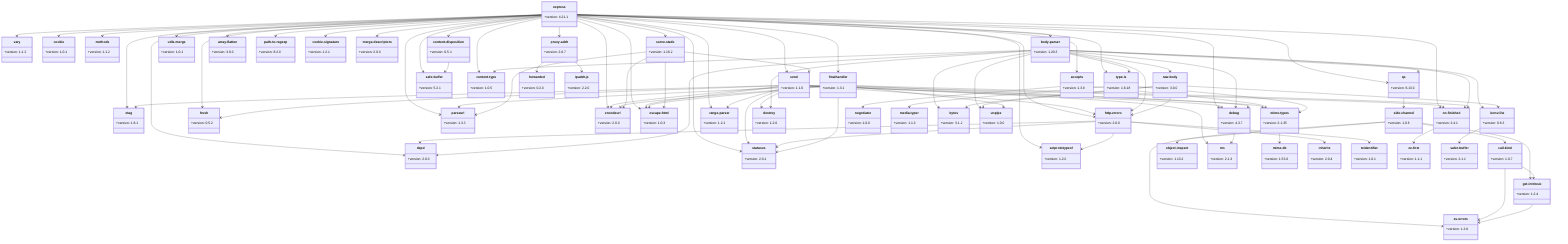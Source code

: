 classDiagram
  class express {
    +version: 4.21.1
  }
  express --> qs
  express --> depd
  express --> etag
  express --> send
  express --> vary
  express --> debug
  express --> fresh
  express --> cookie
  express --> accepts
  express --> methods
  express --> type-is
  express --> parseurl
  express --> statuses
  express --> encodeurl
  express --> proxy-addr
  express --> body-parser
  express --> escape-html
  express --> http-errors
  express --> on-finished
  express --> safe-buffer
  express --> utils-merge
  express --> content-type
  express --> finalhandler
  express --> range-parser
  express --> serve-static
  express --> array-flatten
  express --> path-to-regexp
  express --> setprototypeof
  express --> cookie-signature
  express --> merge-descriptors
  express --> content-disposition
  class qs {
    +version: 6.13.0
  }
  qs --> side-channel
  class side-channel {
    +version: 1.0.6
  }
  side-channel --> call-bind
  side-channel --> es-errors
  side-channel --> get-intrinsic
  side-channel --> object-inspect
  class call-bind {
    +version: 1.0.7
  }
  call-bind --> es-errors
  call-bind --> get-intrinsic
  class es-errors {
    +version: 1.3.0
  }
  class get-intrinsic {
    +version: 1.2.4
  }
  get-intrinsic --> es-errors
  class object-inspect {
    +version: 1.13.2
  }
  class depd {
    +version: 2.0.0
  }
  class etag {
    +version: 1.8.1
  }
  class send {
    +version: 1.1.0
  }
  send --> ms
  send --> etag
  send --> debug
  send --> fresh
  send --> destroy
  send --> statuses
  send --> encodeurl
  send --> mime-types
  send --> escape-html
  send --> http-errors
  send --> on-finished
  send --> range-parser
  class ms {
    +version: 2.1.3
  }
  class debug {
    +version: 4.3.7
  }
  debug --> ms
  class fresh {
    +version: 0.5.2
  }
  class destroy {
    +version: 1.2.0
  }
  class statuses {
    +version: 2.0.1
  }
  class encodeurl {
    +version: 2.0.0
  }
  class mime-types {
    +version: 2.1.35
  }
  mime-types --> mime-db
  class mime-db {
    +version: 1.53.0
  }
  class escape-html {
    +version: 1.0.3
  }
  class http-errors {
    +version: 2.0.0
  }
  http-errors --> depd
  http-errors --> inherits
  http-errors --> setprototypeof
  http-errors --> statuses
  http-errors --> toidentifier
  class inherits {
    +version: 2.0.4
  }
  class setprototypeof {
    +version: 1.2.0
  }
  class toidentifier {
    +version: 1.0.1
  }
  class on-finished {
    +version: 2.4.1
  }
  on-finished --> ee-first
  class ee-first {
    +version: 1.1.1
  }
  class range-parser {
    +version: 1.2.1
  }
  class vary {
    +version: 1.1.2
  }
  class cookie {
    +version: 1.0.1
  }
  class accepts {
    +version: 1.3.8
  }
  accepts --> mime-types
  accepts --> negotiator
  class negotiator {
    +version: 1.0.0
  }
  class methods {
    +version: 1.1.2
  }
  class type-is {
    +version: 1.6.18
  }
  type-is --> mime-types
  type-is --> media-typer
  class media-typer {
    +version: 1.1.0
  }
  class parseurl {
    +version: 1.3.3
  }
  class proxy-addr {
    +version: 2.0.7
  }
  proxy-addr --> forwarded
  proxy-addr --> ipaddr.js
  class forwarded {
    +version: 0.2.0
  }
  class ipaddr.js {
    +version: 2.2.0
  }
  class body-parser {
    +version: 1.20.3
  }
  body-parser --> qs
  body-parser --> depd
  body-parser --> bytes
  body-parser --> debug
  body-parser --> unpipe
  body-parser --> destroy
  body-parser --> type-is
  body-parser --> raw-body
  body-parser --> iconv-lite
  body-parser --> http-errors
  body-parser --> on-finished
  body-parser --> content-type
  class bytes {
    +version: 3.1.2
  }
  class unpipe {
    +version: 1.0.0
  }
  class raw-body {
    +version: 3.0.0
  }
  raw-body --> bytes
  raw-body --> http-errors
  raw-body --> iconv-lite
  raw-body --> unpipe
  class iconv-lite {
    +version: 0.6.3
  }
  iconv-lite --> safer-buffer
  class safer-buffer {
    +version: 2.1.2
  }
  class content-type {
    +version: 1.0.5
  }
  class safe-buffer {
    +version: 5.2.1
  }
  class utils-merge {
    +version: 1.0.1
  }
  class finalhandler {
    +version: 1.3.1
  }
  finalhandler --> debug
  finalhandler --> encodeurl
  finalhandler --> escape-html
  finalhandler --> on-finished
  finalhandler --> parseurl
  finalhandler --> statuses
  finalhandler --> unpipe
  class serve-static {
    +version: 1.16.2
  }
  serve-static --> encodeurl
  serve-static --> escape-html
  serve-static --> parseurl
  serve-static --> send
  class array-flatten {
    +version: 3.0.0
  }
  class path-to-regexp {
    +version: 8.2.0
  }
  class cookie-signature {
    +version: 1.2.1
  }
  class merge-descriptors {
    +version: 2.0.0
  }
  class content-disposition {
    +version: 0.5.4
  }
  content-disposition --> safe-buffer